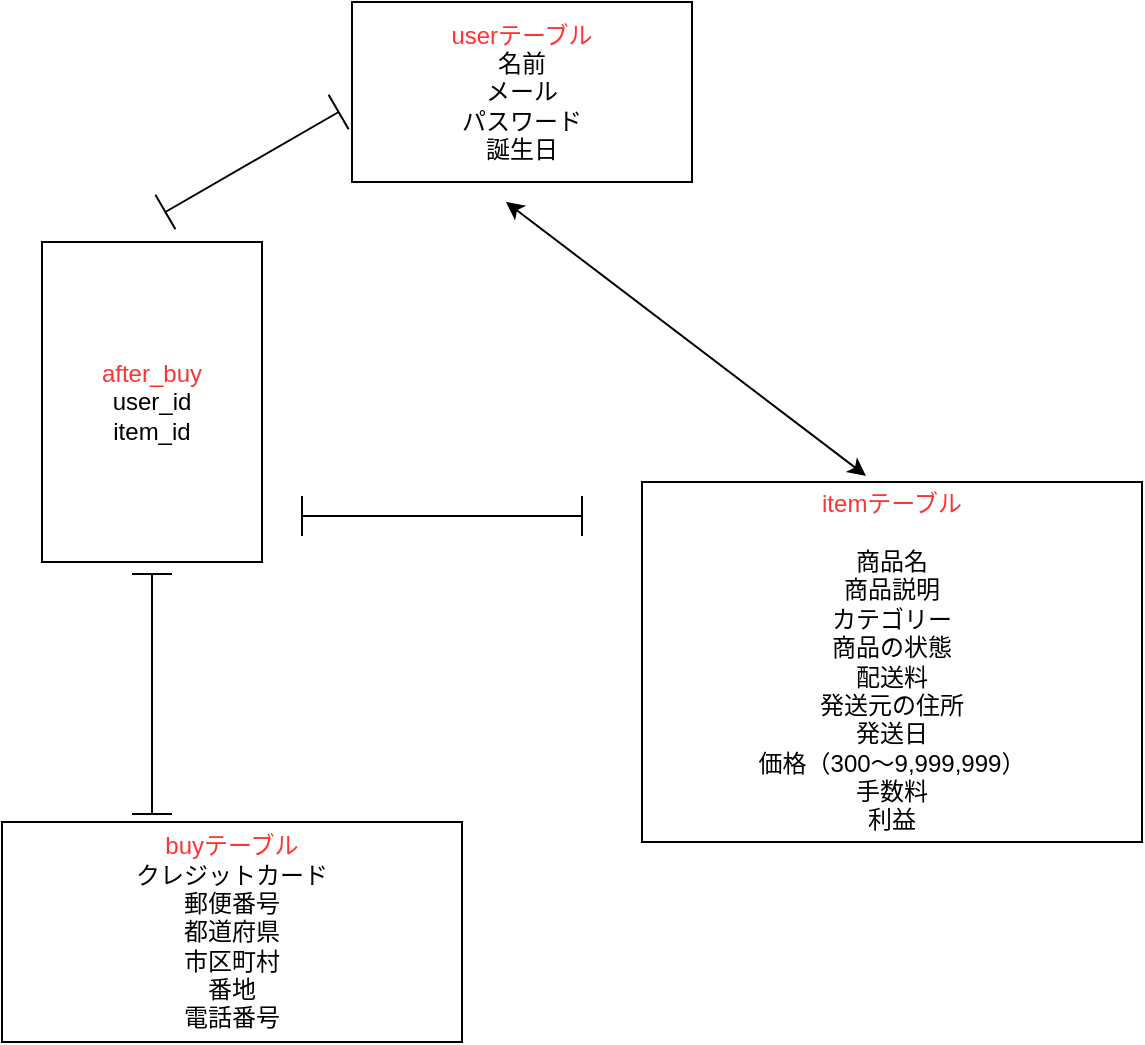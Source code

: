 <mxfile version="13.6.5">
    <diagram id="Ka8RLut9ZPmwJyl-N2Lf" name="ページ1">
        <mxGraphModel dx="1080" dy="794" grid="1" gridSize="10" guides="1" tooltips="1" connect="1" arrows="1" fold="1" page="1" pageScale="1" pageWidth="827" pageHeight="1169" math="0" shadow="0">
            <root>
                <mxCell id="0"/>
                <mxCell id="1" parent="0"/>
                <mxCell id="2" value="&lt;font color=&quot;#ff3333&quot;&gt;userテーブル&lt;/font&gt;&lt;br&gt;名前&lt;br&gt;メール&lt;br&gt;パスワード&lt;br&gt;誕生日" style="rounded=0;whiteSpace=wrap;html=1;" parent="1" vertex="1">
                    <mxGeometry x="335" y="190" width="170" height="90" as="geometry"/>
                </mxCell>
                <mxCell id="3" value="&lt;font color=&quot;#ff3333&quot;&gt;buyテーブル&lt;/font&gt;&lt;br&gt;クレジットカード&lt;br&gt;郵便番号&lt;br&gt;都道府県&lt;br&gt;市区町村&lt;br&gt;番地&lt;br&gt;電話番号" style="rounded=0;whiteSpace=wrap;html=1;" parent="1" vertex="1">
                    <mxGeometry x="160" y="600" width="230" height="110" as="geometry"/>
                </mxCell>
                <mxCell id="4" value="&lt;font color=&quot;#ff3333&quot;&gt;itemテーブル&lt;/font&gt;&lt;br&gt;&lt;font color=&quot;#ffffff&quot;&gt;商品画像&lt;br&gt;&lt;/font&gt;商品名&lt;br&gt;商品説明&lt;br&gt;カテゴリー&lt;br&gt;商品の状態&lt;br&gt;配送料&lt;br&gt;発送元の住所&lt;br&gt;発送日&lt;br&gt;価格（300〜9,999,999）&lt;br&gt;手数料&lt;br&gt;利益" style="rounded=0;whiteSpace=wrap;html=1;" parent="1" vertex="1">
                    <mxGeometry x="480" y="430" width="250" height="180" as="geometry"/>
                </mxCell>
                <mxCell id="5" value="&lt;font color=&quot;#ff3333&quot;&gt;after_buy&lt;/font&gt;&lt;br&gt;user_id&lt;br&gt;item_id" style="whiteSpace=wrap;html=1;" parent="1" vertex="1">
                    <mxGeometry x="180" y="310" width="110" height="160" as="geometry"/>
                </mxCell>
                <mxCell id="12" value="" style="shape=crossbar;whiteSpace=wrap;html=1;rounded=1;direction=west;rotation=90;" parent="1" vertex="1">
                    <mxGeometry x="175" y="526" width="120" height="20" as="geometry"/>
                </mxCell>
                <mxCell id="22" value="" style="endArrow=classic;startArrow=classic;html=1;exitX=0.448;exitY=-0.017;exitDx=0;exitDy=0;exitPerimeter=0;" parent="1" source="4" edge="1">
                    <mxGeometry width="50" height="50" relative="1" as="geometry">
                        <mxPoint x="375" y="390" as="sourcePoint"/>
                        <mxPoint x="412" y="290" as="targetPoint"/>
                    </mxGeometry>
                </mxCell>
                <mxCell id="33" value="" style="shape=crossbar;whiteSpace=wrap;html=1;rounded=1;" parent="1" vertex="1">
                    <mxGeometry x="310" y="436.96" width="140" height="20" as="geometry"/>
                </mxCell>
                <mxCell id="34" value="" style="shape=crossbar;whiteSpace=wrap;html=1;rounded=1;rotation=-30;" parent="1" vertex="1">
                    <mxGeometry x="235" y="260" width="100" height="20" as="geometry"/>
                </mxCell>
            </root>
        </mxGraphModel>
    </diagram>
</mxfile>